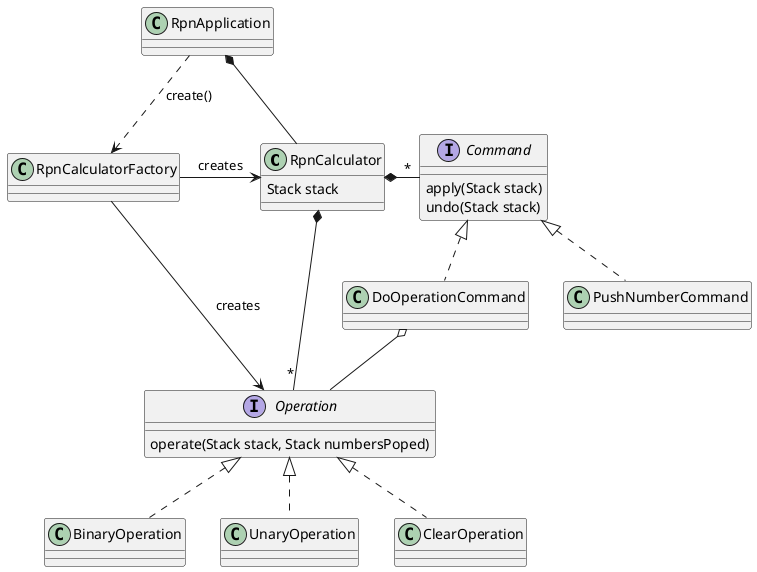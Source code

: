 @startuml
class RpnCalculator
RpnCalculator : Stack stack

RpnApplication ..> RpnCalculatorFactory : create()
RpnCalculatorFactory -> RpnCalculator : creates
RpnCalculatorFactory -> Operation: creates
RpnApplication *- RpnCalculator

interface Command
Command : apply(Stack stack)
Command : undo(Stack stack)
Command <|.down. DoOperationCommand
Command <|.down. PushNumberCommand

interface Operation
Operation : operate(Stack stack, Stack numbersPoped)
Operation <|.down. BinaryOperation
Operation <|.down. UnaryOperation
Operation <|.down. ClearOperation

DoOperationCommand o-down- Operation
RpnCalculator *- "*" Operation
RpnCalculator *- "*" Command
@enduml